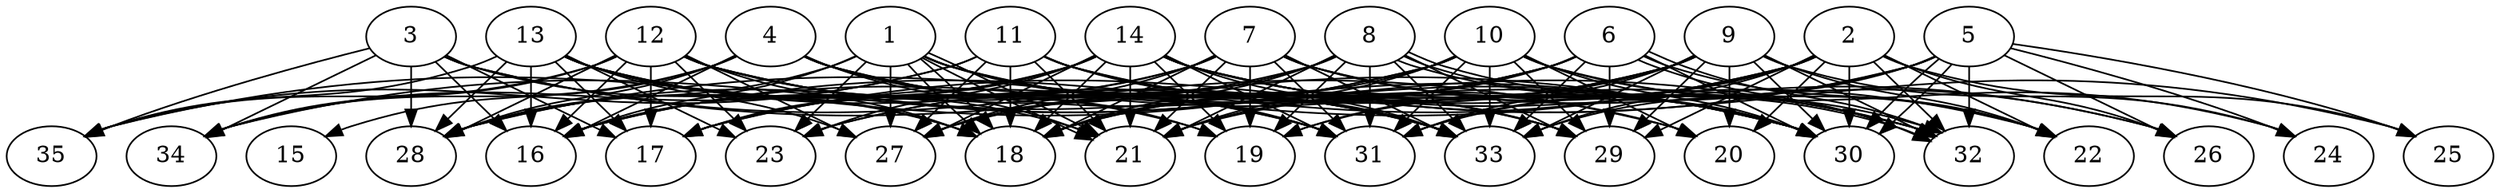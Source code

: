 // DAG automatically generated by daggen at Thu Oct  3 14:05:37 2019
// ./daggen --dot -n 35 --ccr 0.3 --fat 0.9 --regular 0.5 --density 0.9 --mindata 5242880 --maxdata 52428800 
digraph G {
  1 [size="156733440", alpha="0.19", expect_size="47020032"] 
  1 -> 16 [size ="47020032"]
  1 -> 18 [size ="47020032"]
  1 -> 18 [size ="47020032"]
  1 -> 21 [size ="47020032"]
  1 -> 21 [size ="47020032"]
  1 -> 23 [size ="47020032"]
  1 -> 27 [size ="47020032"]
  1 -> 28 [size ="47020032"]
  1 -> 29 [size ="47020032"]
  1 -> 30 [size ="47020032"]
  1 -> 31 [size ="47020032"]
  1 -> 33 [size ="47020032"]
  2 [size="86285653", alpha="0.03", expect_size="25885696"] 
  2 -> 16 [size ="25885696"]
  2 -> 18 [size ="25885696"]
  2 -> 19 [size ="25885696"]
  2 -> 20 [size ="25885696"]
  2 -> 22 [size ="25885696"]
  2 -> 25 [size ="25885696"]
  2 -> 26 [size ="25885696"]
  2 -> 28 [size ="25885696"]
  2 -> 29 [size ="25885696"]
  2 -> 30 [size ="25885696"]
  2 -> 31 [size ="25885696"]
  2 -> 32 [size ="25885696"]
  2 -> 33 [size ="25885696"]
  3 [size="89149440", alpha="0.16", expect_size="26744832"] 
  3 -> 16 [size ="26744832"]
  3 -> 17 [size ="26744832"]
  3 -> 18 [size ="26744832"]
  3 -> 20 [size ="26744832"]
  3 -> 28 [size ="26744832"]
  3 -> 30 [size ="26744832"]
  3 -> 34 [size ="26744832"]
  3 -> 35 [size ="26744832"]
  4 [size="127761067", alpha="0.18", expect_size="38328320"] 
  4 -> 15 [size ="38328320"]
  4 -> 16 [size ="38328320"]
  4 -> 19 [size ="38328320"]
  4 -> 21 [size ="38328320"]
  4 -> 28 [size ="38328320"]
  4 -> 29 [size ="38328320"]
  4 -> 30 [size ="38328320"]
  4 -> 31 [size ="38328320"]
  4 -> 33 [size ="38328320"]
  4 -> 34 [size ="38328320"]
  5 [size="21527893", alpha="0.06", expect_size="6458368"] 
  5 -> 17 [size ="6458368"]
  5 -> 21 [size ="6458368"]
  5 -> 24 [size ="6458368"]
  5 -> 25 [size ="6458368"]
  5 -> 26 [size ="6458368"]
  5 -> 30 [size ="6458368"]
  5 -> 30 [size ="6458368"]
  5 -> 31 [size ="6458368"]
  5 -> 32 [size ="6458368"]
  5 -> 33 [size ="6458368"]
  6 [size="158760960", alpha="0.05", expect_size="47628288"] 
  6 -> 16 [size ="47628288"]
  6 -> 17 [size ="47628288"]
  6 -> 21 [size ="47628288"]
  6 -> 22 [size ="47628288"]
  6 -> 23 [size ="47628288"]
  6 -> 29 [size ="47628288"]
  6 -> 30 [size ="47628288"]
  6 -> 32 [size ="47628288"]
  6 -> 32 [size ="47628288"]
  6 -> 33 [size ="47628288"]
  7 [size="71717547", alpha="0.02", expect_size="21515264"] 
  7 -> 16 [size ="21515264"]
  7 -> 17 [size ="21515264"]
  7 -> 18 [size ="21515264"]
  7 -> 19 [size ="21515264"]
  7 -> 21 [size ="21515264"]
  7 -> 26 [size ="21515264"]
  7 -> 27 [size ="21515264"]
  7 -> 30 [size ="21515264"]
  7 -> 31 [size ="21515264"]
  7 -> 32 [size ="21515264"]
  7 -> 33 [size ="21515264"]
  8 [size="30306987", alpha="0.10", expect_size="9092096"] 
  8 -> 18 [size ="9092096"]
  8 -> 19 [size ="9092096"]
  8 -> 21 [size ="9092096"]
  8 -> 27 [size ="9092096"]
  8 -> 28 [size ="9092096"]
  8 -> 29 [size ="9092096"]
  8 -> 30 [size ="9092096"]
  8 -> 31 [size ="9092096"]
  8 -> 32 [size ="9092096"]
  8 -> 32 [size ="9092096"]
  8 -> 33 [size ="9092096"]
  9 [size="59845973", alpha="0.18", expect_size="17953792"] 
  9 -> 18 [size ="17953792"]
  9 -> 19 [size ="17953792"]
  9 -> 20 [size ="17953792"]
  9 -> 22 [size ="17953792"]
  9 -> 23 [size ="17953792"]
  9 -> 24 [size ="17953792"]
  9 -> 27 [size ="17953792"]
  9 -> 29 [size ="17953792"]
  9 -> 30 [size ="17953792"]
  9 -> 31 [size ="17953792"]
  9 -> 32 [size ="17953792"]
  9 -> 33 [size ="17953792"]
  10 [size="85138773", alpha="0.20", expect_size="25541632"] 
  10 -> 18 [size ="25541632"]
  10 -> 20 [size ="25541632"]
  10 -> 21 [size ="25541632"]
  10 -> 22 [size ="25541632"]
  10 -> 24 [size ="25541632"]
  10 -> 29 [size ="25541632"]
  10 -> 30 [size ="25541632"]
  10 -> 31 [size ="25541632"]
  10 -> 33 [size ="25541632"]
  10 -> 34 [size ="25541632"]
  10 -> 35 [size ="25541632"]
  11 [size="35491840", alpha="0.14", expect_size="10647552"] 
  11 -> 18 [size ="10647552"]
  11 -> 20 [size ="10647552"]
  11 -> 21 [size ="10647552"]
  11 -> 27 [size ="10647552"]
  11 -> 29 [size ="10647552"]
  11 -> 32 [size ="10647552"]
  11 -> 33 [size ="10647552"]
  11 -> 34 [size ="10647552"]
  11 -> 35 [size ="10647552"]
  12 [size="29798400", alpha="0.07", expect_size="8939520"] 
  12 -> 16 [size ="8939520"]
  12 -> 17 [size ="8939520"]
  12 -> 18 [size ="8939520"]
  12 -> 23 [size ="8939520"]
  12 -> 27 [size ="8939520"]
  12 -> 28 [size ="8939520"]
  12 -> 30 [size ="8939520"]
  12 -> 31 [size ="8939520"]
  12 -> 32 [size ="8939520"]
  12 -> 33 [size ="8939520"]
  12 -> 34 [size ="8939520"]
  12 -> 35 [size ="8939520"]
  13 [size="56244907", alpha="0.18", expect_size="16873472"] 
  13 -> 16 [size ="16873472"]
  13 -> 17 [size ="16873472"]
  13 -> 18 [size ="16873472"]
  13 -> 19 [size ="16873472"]
  13 -> 21 [size ="16873472"]
  13 -> 23 [size ="16873472"]
  13 -> 27 [size ="16873472"]
  13 -> 28 [size ="16873472"]
  13 -> 31 [size ="16873472"]
  13 -> 33 [size ="16873472"]
  13 -> 35 [size ="16873472"]
  14 [size="26746880", alpha="0.13", expect_size="8024064"] 
  14 -> 16 [size ="8024064"]
  14 -> 17 [size ="8024064"]
  14 -> 18 [size ="8024064"]
  14 -> 19 [size ="8024064"]
  14 -> 21 [size ="8024064"]
  14 -> 22 [size ="8024064"]
  14 -> 23 [size ="8024064"]
  14 -> 25 [size ="8024064"]
  14 -> 26 [size ="8024064"]
  14 -> 27 [size ="8024064"]
  14 -> 28 [size ="8024064"]
  14 -> 30 [size ="8024064"]
  14 -> 31 [size ="8024064"]
  14 -> 33 [size ="8024064"]
  15 [size="165488640", alpha="0.10", expect_size="49646592"] 
  16 [size="57081173", alpha="0.16", expect_size="17124352"] 
  17 [size="98338133", alpha="0.02", expect_size="29501440"] 
  18 [size="113117867", alpha="0.13", expect_size="33935360"] 
  19 [size="31255893", alpha="0.12", expect_size="9376768"] 
  20 [size="172274347", alpha="0.17", expect_size="51682304"] 
  21 [size="172130987", alpha="0.01", expect_size="51639296"] 
  22 [size="121623893", alpha="0.13", expect_size="36487168"] 
  23 [size="20548267", alpha="0.14", expect_size="6164480"] 
  24 [size="164864000", alpha="0.10", expect_size="49459200"] 
  25 [size="113660587", alpha="0.06", expect_size="34098176"] 
  26 [size="34092373", alpha="0.19", expect_size="10227712"] 
  27 [size="163580587", alpha="0.00", expect_size="49074176"] 
  28 [size="19384320", alpha="0.03", expect_size="5815296"] 
  29 [size="121685333", alpha="0.10", expect_size="36505600"] 
  30 [size="55992320", alpha="0.07", expect_size="16797696"] 
  31 [size="35566933", alpha="0.05", expect_size="10670080"] 
  32 [size="42383360", alpha="0.06", expect_size="12715008"] 
  33 [size="145250987", alpha="0.11", expect_size="43575296"] 
  34 [size="101270187", alpha="0.17", expect_size="30381056"] 
  35 [size="20732587", alpha="0.02", expect_size="6219776"] 
}
